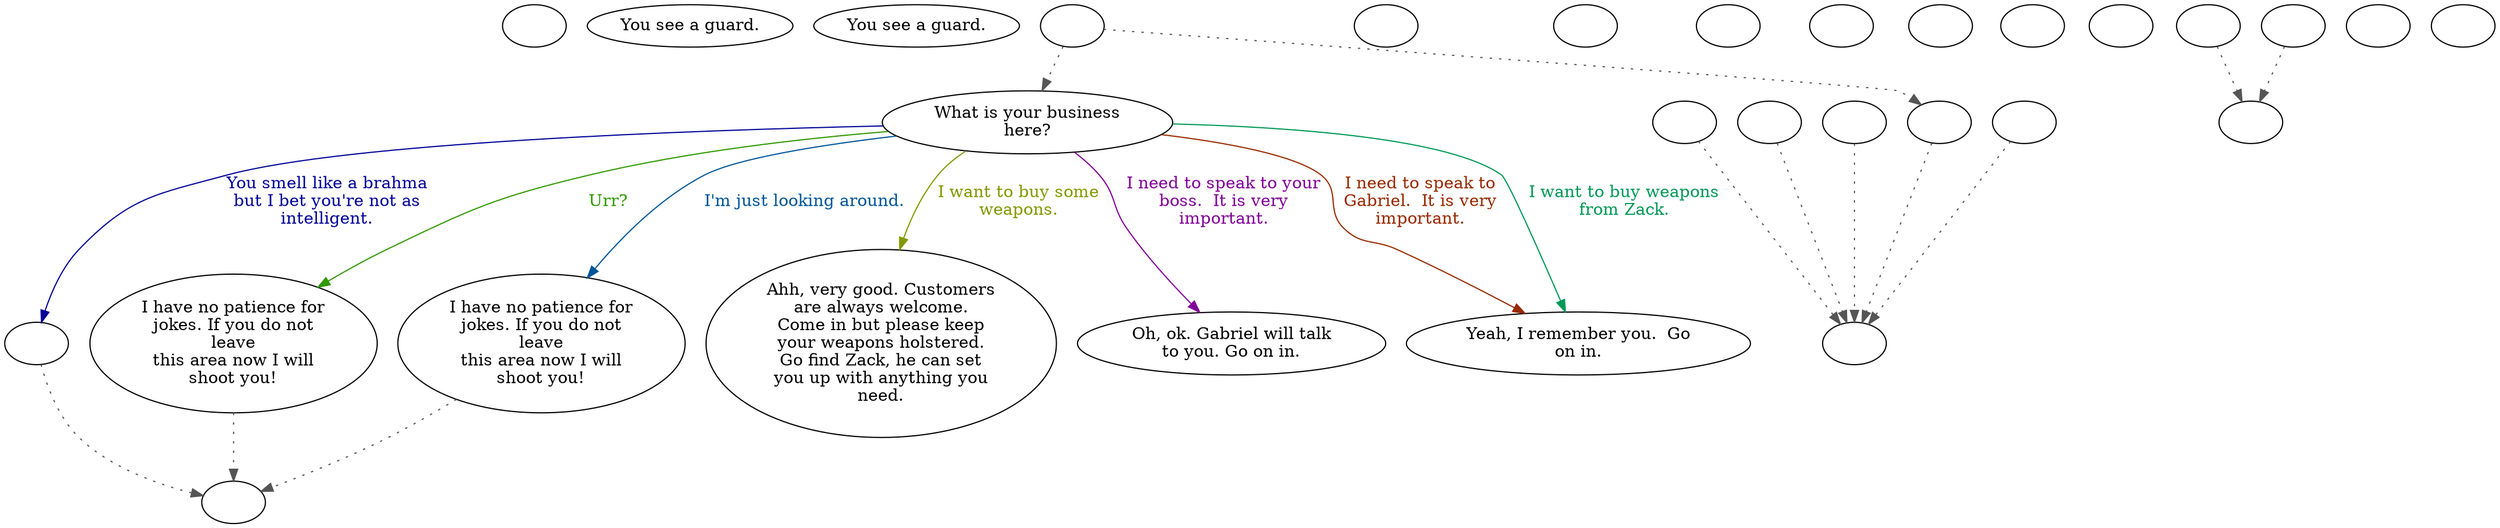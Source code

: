 digraph MOATGRD {
  "Start" [style=filled       fillcolor="#FFFFFF"       color="#000000"]
  "Start" [label=""]
  "look_at_p_proc" [style=filled       fillcolor="#FFFFFF"       color="#000000"]
  "look_at_p_proc" [label="You see a guard."]
  "description_p_proc" [style=filled       fillcolor="#FFFFFF"       color="#000000"]
  "description_p_proc" [label="You see a guard."]
  "talk_p_proc" [style=filled       fillcolor="#FFFFFF"       color="#000000"]
  "talk_p_proc" -> "get_reaction" [style=dotted color="#555555"]
  "talk_p_proc" -> "Moat00" [style=dotted color="#555555"]
  "talk_p_proc" [label=""]
  "critter_p_proc" [style=filled       fillcolor="#FFFFFF"       color="#000000"]
  "critter_p_proc" [label=""]
  "damage_p_proc" [style=filled       fillcolor="#FFFFFF"       color="#000000"]
  "damage_p_proc" [label=""]
  "destroy_p_proc" [style=filled       fillcolor="#FFFFFF"       color="#000000"]
  "destroy_p_proc" [label=""]
  "timed_event_p_proc" [style=filled       fillcolor="#FFFFFF"       color="#000000"]
  "timed_event_p_proc" [label=""]
  "map_enter_p_proc" [style=filled       fillcolor="#FFFFFF"       color="#000000"]
  "map_enter_p_proc" [label=""]
  "pickup_p_proc" [style=filled       fillcolor="#FFFFFF"       color="#000000"]
  "pickup_p_proc" [label=""]
  "Moat00" [style=filled       fillcolor="#FFFFFF"       color="#000000"]
  "Moat00" [label="What is your business\nhere?"]
  "Moat00" -> "Moat02" [label="I'm just looking around." color="#005699" fontcolor="#005699"]
  "Moat00" -> "Moat05" [label="I want to buy some\nweapons." color="#839900" fontcolor="#839900"]
  "Moat00" -> "Moat03" [label="I need to speak to your\nboss.  It is very\nimportant." color="#820099" fontcolor="#820099"]
  "Moat00" -> "Moat04" [label="I want to buy weapons\nfrom Zack." color="#009956" fontcolor="#009956"]
  "Moat00" -> "Moat04" [label="I need to speak to\nGabriel.  It is very\nimportant." color="#992900" fontcolor="#992900"]
  "Moat00" -> "MoatCombat" [label="You smell like a brahma\nbut I bet you're not as\nintelligent." color="#000499" fontcolor="#000499"]
  "Moat00" -> "Moat01" [label="Urr?" color="#309900" fontcolor="#309900"]
  "Moat01" [style=filled       fillcolor="#FFFFFF"       color="#000000"]
  "Moat01" -> "BottomReact" [style=dotted color="#555555"]
  "Moat01" [label="I have no patience for\njokes. If you do not\nleave\nthis area now I will\nshoot you!"]
  "Moat02" [style=filled       fillcolor="#FFFFFF"       color="#000000"]
  "Moat02" -> "BottomReact" [style=dotted color="#555555"]
  "Moat02" [label="I have no patience for\njokes. If you do not\nleave\nthis area now I will\nshoot you!"]
  "Moat03" [style=filled       fillcolor="#FFFFFF"       color="#000000"]
  "Moat03" [label="Oh, ok. Gabriel will talk\nto you. Go on in."]
  "Moat04" [style=filled       fillcolor="#FFFFFF"       color="#000000"]
  "Moat04" [label="Yeah, I remember you.  Go\non in."]
  "Moat05" [style=filled       fillcolor="#FFFFFF"       color="#000000"]
  "Moat05" [label="Ahh, very good. Customers\nare always welcome.\nCome in but please keep\nyour weapons holstered.\nGo find Zack, he can set\nyou up with anything you\nneed."]
  "MoatCombat" [style=filled       fillcolor="#FFFFFF"       color="#000000"]
  "MoatCombat" -> "BottomReact" [style=dotted color="#555555"]
  "MoatCombat" [label=""]
  "MoatEnd" [style=filled       fillcolor="#FFFFFF"       color="#000000"]
  "MoatEnd" [label=""]
  "get_reaction" [style=filled       fillcolor="#FFFFFF"       color="#000000"]
  "get_reaction" -> "ReactToLevel" [style=dotted color="#555555"]
  "get_reaction" [label=""]
  "ReactToLevel" [style=filled       fillcolor="#FFFFFF"       color="#000000"]
  "ReactToLevel" [label=""]
  "LevelToReact" [style=filled       fillcolor="#FFFFFF"       color="#000000"]
  "LevelToReact" [label=""]
  "UpReact" [style=filled       fillcolor="#FFFFFF"       color="#000000"]
  "UpReact" -> "ReactToLevel" [style=dotted color="#555555"]
  "UpReact" [label=""]
  "DownReact" [style=filled       fillcolor="#FFFFFF"       color="#000000"]
  "DownReact" -> "ReactToLevel" [style=dotted color="#555555"]
  "DownReact" [label=""]
  "BottomReact" [style=filled       fillcolor="#FFFFFF"       color="#000000"]
  "BottomReact" [label=""]
  "TopReact" [style=filled       fillcolor="#FFFFFF"       color="#000000"]
  "TopReact" [label=""]
  "BigUpReact" [style=filled       fillcolor="#FFFFFF"       color="#000000"]
  "BigUpReact" -> "ReactToLevel" [style=dotted color="#555555"]
  "BigUpReact" [label=""]
  "BigDownReact" [style=filled       fillcolor="#FFFFFF"       color="#000000"]
  "BigDownReact" -> "ReactToLevel" [style=dotted color="#555555"]
  "BigDownReact" [label=""]
  "UpReactLevel" [style=filled       fillcolor="#FFFFFF"       color="#000000"]
  "UpReactLevel" -> "LevelToReact" [style=dotted color="#555555"]
  "UpReactLevel" [label=""]
  "DownReactLevel" [style=filled       fillcolor="#FFFFFF"       color="#000000"]
  "DownReactLevel" -> "LevelToReact" [style=dotted color="#555555"]
  "DownReactLevel" [label=""]
  "Goodbyes" [style=filled       fillcolor="#FFFFFF"       color="#000000"]
  "Goodbyes" [label=""]
}